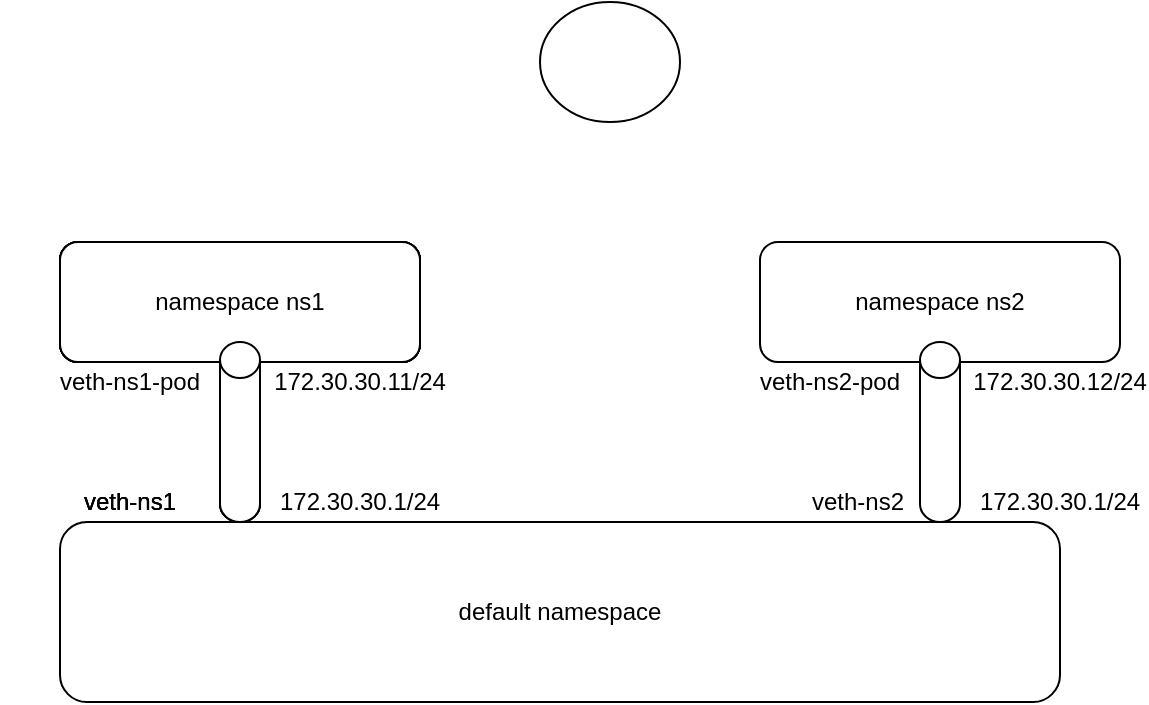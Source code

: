 <mxfile version="14.3.1" type="github" pages="2">
  <diagram id="Tiv4UOUQblU9HOOvh4kU" name="Page-1">
    <mxGraphModel dx="820" dy="908" grid="1" gridSize="10" guides="1" tooltips="1" connect="1" arrows="1" fold="1" page="1" pageScale="1" pageWidth="827" pageHeight="1169" math="0" shadow="0">
      <root>
        <mxCell id="0" />
        <mxCell id="1" parent="0" />
        <mxCell id="jZRcJ8IrThSqSdRFLLNY-1" value="namespace ns1" style="rounded=1;whiteSpace=wrap;html=1;" parent="1" vertex="1">
          <mxGeometry x="80" y="160" width="180" height="60" as="geometry" />
        </mxCell>
        <mxCell id="jZRcJ8IrThSqSdRFLLNY-3" value="namespace ns1" style="rounded=1;whiteSpace=wrap;html=1;" parent="1" vertex="1">
          <mxGeometry x="80" y="160" width="180" height="60" as="geometry" />
        </mxCell>
        <mxCell id="jZRcJ8IrThSqSdRFLLNY-4" value="namespace ns1" style="rounded=1;whiteSpace=wrap;html=1;" parent="1" vertex="1">
          <mxGeometry x="80" y="160" width="180" height="60" as="geometry" />
        </mxCell>
        <mxCell id="jZRcJ8IrThSqSdRFLLNY-5" value="default namespace" style="rounded=1;whiteSpace=wrap;html=1;" parent="1" vertex="1">
          <mxGeometry x="80" y="300" width="500" height="90" as="geometry" />
        </mxCell>
        <mxCell id="jZRcJ8IrThSqSdRFLLNY-2" value="" style="shape=cylinder3;whiteSpace=wrap;html=1;boundedLbl=1;backgroundOutline=1;size=9;" parent="1" vertex="1">
          <mxGeometry x="160" y="210" width="20" height="90" as="geometry" />
        </mxCell>
        <mxCell id="jZRcJ8IrThSqSdRFLLNY-6" value="namespace ns1" style="rounded=1;whiteSpace=wrap;html=1;" parent="1" vertex="1">
          <mxGeometry x="80" y="160" width="180" height="60" as="geometry" />
        </mxCell>
        <mxCell id="jZRcJ8IrThSqSdRFLLNY-7" value="" style="shape=cylinder3;whiteSpace=wrap;html=1;boundedLbl=1;backgroundOutline=1;size=9;" parent="1" vertex="1">
          <mxGeometry x="160" y="210" width="20" height="90" as="geometry" />
        </mxCell>
        <mxCell id="jZRcJ8IrThSqSdRFLLNY-8" value="namespace ns1" style="rounded=1;whiteSpace=wrap;html=1;" parent="1" vertex="1">
          <mxGeometry x="80" y="160" width="180" height="60" as="geometry" />
        </mxCell>
        <mxCell id="jZRcJ8IrThSqSdRFLLNY-9" value="" style="shape=cylinder3;whiteSpace=wrap;html=1;boundedLbl=1;backgroundOutline=1;size=9;" parent="1" vertex="1">
          <mxGeometry x="160" y="210" width="20" height="90" as="geometry" />
        </mxCell>
        <mxCell id="jZRcJ8IrThSqSdRFLLNY-10" value="namespace ns2" style="rounded=1;whiteSpace=wrap;html=1;" parent="1" vertex="1">
          <mxGeometry x="430" y="160" width="180" height="60" as="geometry" />
        </mxCell>
        <mxCell id="jZRcJ8IrThSqSdRFLLNY-11" value="" style="shape=cylinder3;whiteSpace=wrap;html=1;boundedLbl=1;backgroundOutline=1;size=9;" parent="1" vertex="1">
          <mxGeometry x="510" y="210" width="20" height="90" as="geometry" />
        </mxCell>
        <mxCell id="jZRcJ8IrThSqSdRFLLNY-12" value="veth-ns1-pod" style="text;html=1;strokeColor=none;fillColor=none;align=center;verticalAlign=middle;whiteSpace=wrap;rounded=0;" parent="1" vertex="1">
          <mxGeometry x="50" y="220" width="130" height="20" as="geometry" />
        </mxCell>
        <mxCell id="jZRcJ8IrThSqSdRFLLNY-17" value="veth-ns1" style="text;html=1;strokeColor=none;fillColor=none;align=center;verticalAlign=middle;whiteSpace=wrap;rounded=0;" parent="1" vertex="1">
          <mxGeometry x="50" y="280" width="130" height="20" as="geometry" />
        </mxCell>
        <mxCell id="jZRcJ8IrThSqSdRFLLNY-18" value="veth-ns1" style="text;html=1;strokeColor=none;fillColor=none;align=center;verticalAlign=middle;whiteSpace=wrap;rounded=0;" parent="1" vertex="1">
          <mxGeometry x="50" y="280" width="130" height="20" as="geometry" />
        </mxCell>
        <mxCell id="jZRcJ8IrThSqSdRFLLNY-19" value="veth-ns1" style="text;html=1;strokeColor=none;fillColor=none;align=center;verticalAlign=middle;whiteSpace=wrap;rounded=0;" parent="1" vertex="1">
          <mxGeometry x="50" y="280" width="130" height="20" as="geometry" />
        </mxCell>
        <mxCell id="jZRcJ8IrThSqSdRFLLNY-20" value="veth-ns2" style="text;html=1;strokeColor=none;fillColor=none;align=center;verticalAlign=middle;whiteSpace=wrap;rounded=0;" parent="1" vertex="1">
          <mxGeometry x="414" y="280" width="130" height="20" as="geometry" />
        </mxCell>
        <mxCell id="jZRcJ8IrThSqSdRFLLNY-23" value="veth-ns2-pod" style="text;html=1;strokeColor=none;fillColor=none;align=center;verticalAlign=middle;whiteSpace=wrap;rounded=0;" parent="1" vertex="1">
          <mxGeometry x="400" y="220" width="130" height="20" as="geometry" />
        </mxCell>
        <mxCell id="jZRcJ8IrThSqSdRFLLNY-24" value="172.30.30.1/24" style="text;html=1;strokeColor=none;fillColor=none;align=center;verticalAlign=middle;whiteSpace=wrap;rounded=0;" parent="1" vertex="1">
          <mxGeometry x="210" y="280" width="40" height="20" as="geometry" />
        </mxCell>
        <mxCell id="jZRcJ8IrThSqSdRFLLNY-28" value="172.30.30.1/24" style="text;html=1;strokeColor=none;fillColor=none;align=center;verticalAlign=middle;whiteSpace=wrap;rounded=0;" parent="1" vertex="1">
          <mxGeometry x="560" y="280" width="40" height="20" as="geometry" />
        </mxCell>
        <mxCell id="jZRcJ8IrThSqSdRFLLNY-29" value="172.30.30.12/24" style="text;html=1;strokeColor=none;fillColor=none;align=center;verticalAlign=middle;whiteSpace=wrap;rounded=0;" parent="1" vertex="1">
          <mxGeometry x="560" y="220" width="40" height="20" as="geometry" />
        </mxCell>
        <mxCell id="jZRcJ8IrThSqSdRFLLNY-30" value="172.30.30.11/24" style="text;html=1;strokeColor=none;fillColor=none;align=center;verticalAlign=middle;whiteSpace=wrap;rounded=0;" parent="1" vertex="1">
          <mxGeometry x="210" y="220" width="40" height="20" as="geometry" />
        </mxCell>
        <mxCell id="jZRcJ8IrThSqSdRFLLNY-95" value="" style="ellipse;whiteSpace=wrap;html=1;" parent="1" vertex="1">
          <mxGeometry x="320" y="40" width="70" height="60" as="geometry" />
        </mxCell>
      </root>
    </mxGraphModel>
  </diagram>
  <diagram id="ZoCzTPXXr3LZuX258wvF" name="Page-2">
    <mxGraphModel dx="820" dy="908" grid="1" gridSize="10" guides="1" tooltips="1" connect="1" arrows="1" fold="1" page="1" pageScale="1" pageWidth="827" pageHeight="1169" math="0" shadow="0">
      <root>
        <mxCell id="w9-Nfk4wjZAgXLQhWyRS-0" />
        <mxCell id="w9-Nfk4wjZAgXLQhWyRS-1" parent="w9-Nfk4wjZAgXLQhWyRS-0" />
        <mxCell id="est3S_r2JXPBFP_pKLwR-0" value="" style="group" parent="w9-Nfk4wjZAgXLQhWyRS-1" vertex="1" connectable="0">
          <mxGeometry x="110" y="460" width="510" height="350" as="geometry" />
        </mxCell>
        <mxCell id="est3S_r2JXPBFP_pKLwR-1" value="" style="shape=cylinder3;whiteSpace=wrap;html=1;boundedLbl=1;backgroundOutline=1;size=9;rotation=30;" parent="est3S_r2JXPBFP_pKLwR-0" vertex="1">
          <mxGeometry x="160.5" y="42.81" width="20" height="227.99" as="geometry" />
        </mxCell>
        <mxCell id="est3S_r2JXPBFP_pKLwR-2" value="pod 1" style="rounded=1;whiteSpace=wrap;html=1;" parent="est3S_r2JXPBFP_pKLwR-0" vertex="1">
          <mxGeometry x="55" width="70" height="60" as="geometry" />
        </mxCell>
        <mxCell id="est3S_r2JXPBFP_pKLwR-3" value="&lt;div&gt;Virtual Network foo_vn&lt;/div&gt;&lt;div&gt;172.30.30.0/24&lt;br&gt;&lt;/div&gt;" style="rounded=1;whiteSpace=wrap;html=1;" parent="est3S_r2JXPBFP_pKLwR-0" vertex="1">
          <mxGeometry y="260" width="500" height="90" as="geometry" />
        </mxCell>
        <mxCell id="est3S_r2JXPBFP_pKLwR-4" value="" style="shape=cylinder3;whiteSpace=wrap;html=1;boundedLbl=1;backgroundOutline=1;size=9;" parent="est3S_r2JXPBFP_pKLwR-0" vertex="1">
          <mxGeometry x="80" y="170" width="20" height="90" as="geometry" />
        </mxCell>
        <mxCell id="est3S_r2JXPBFP_pKLwR-5" value="" style="shape=cylinder3;whiteSpace=wrap;html=1;boundedLbl=1;backgroundOutline=1;size=9;" parent="est3S_r2JXPBFP_pKLwR-0" vertex="1">
          <mxGeometry x="80" y="50" width="20" height="210" as="geometry" />
        </mxCell>
        <mxCell id="est3S_r2JXPBFP_pKLwR-6" value="172.30.30.1/24" style="text;html=1;strokeColor=none;fillColor=none;align=center;verticalAlign=middle;whiteSpace=wrap;rounded=0;" parent="est3S_r2JXPBFP_pKLwR-0" vertex="1">
          <mxGeometry x="15" y="230" width="40" height="20" as="geometry" />
        </mxCell>
        <mxCell id="est3S_r2JXPBFP_pKLwR-7" value="172.30.30.11/24" style="text;html=1;strokeColor=none;fillColor=none;align=center;verticalAlign=middle;whiteSpace=wrap;rounded=0;" parent="est3S_r2JXPBFP_pKLwR-0" vertex="1">
          <mxGeometry x="125" y="60" width="40" height="20" as="geometry" />
        </mxCell>
        <mxCell id="est3S_r2JXPBFP_pKLwR-8" value="" style="shape=sumEllipse;perimeter=ellipsePerimeter;whiteSpace=wrap;html=1;backgroundOutline=1;" parent="est3S_r2JXPBFP_pKLwR-0" vertex="1">
          <mxGeometry x="80" y="250" width="60" height="50" as="geometry" />
        </mxCell>
        <mxCell id="est3S_r2JXPBFP_pKLwR-9" value="172.30.30.1/24" style="text;html=1;strokeColor=none;fillColor=none;align=center;verticalAlign=middle;whiteSpace=wrap;rounded=0;" parent="est3S_r2JXPBFP_pKLwR-0" vertex="1">
          <mxGeometry x="170" y="230" width="40" height="20" as="geometry" />
        </mxCell>
        <mxCell id="est3S_r2JXPBFP_pKLwR-10" value="pod 2" style="rounded=1;whiteSpace=wrap;html=1;" parent="est3S_r2JXPBFP_pKLwR-0" vertex="1">
          <mxGeometry x="200" width="70" height="60" as="geometry" />
        </mxCell>
        <mxCell id="est3S_r2JXPBFP_pKLwR-11" value="172.30.30.12/24" style="text;html=1;strokeColor=none;fillColor=none;align=center;verticalAlign=middle;whiteSpace=wrap;rounded=0;" parent="est3S_r2JXPBFP_pKLwR-0" vertex="1">
          <mxGeometry x="264" y="60" width="40" height="20" as="geometry" />
        </mxCell>
        <mxCell id="est3S_r2JXPBFP_pKLwR-12" value="pod 1" style="rounded=1;whiteSpace=wrap;html=1;" parent="est3S_r2JXPBFP_pKLwR-0" vertex="1">
          <mxGeometry x="395" width="70" height="60" as="geometry" />
        </mxCell>
        <mxCell id="est3S_r2JXPBFP_pKLwR-13" value="" style="shape=cylinder3;whiteSpace=wrap;html=1;boundedLbl=1;backgroundOutline=1;size=9;" parent="est3S_r2JXPBFP_pKLwR-0" vertex="1">
          <mxGeometry x="420" y="50" width="20" height="210" as="geometry" />
        </mxCell>
        <mxCell id="est3S_r2JXPBFP_pKLwR-14" value="172.30.30.1/24" style="text;html=1;strokeColor=none;fillColor=none;align=center;verticalAlign=middle;whiteSpace=wrap;rounded=0;" parent="est3S_r2JXPBFP_pKLwR-0" vertex="1">
          <mxGeometry x="355" y="230" width="40" height="20" as="geometry" />
        </mxCell>
        <mxCell id="est3S_r2JXPBFP_pKLwR-15" value="" style="shape=sumEllipse;perimeter=ellipsePerimeter;whiteSpace=wrap;html=1;backgroundOutline=1;" parent="est3S_r2JXPBFP_pKLwR-0" vertex="1">
          <mxGeometry x="420" y="250" width="60" height="50" as="geometry" />
        </mxCell>
        <mxCell id="est3S_r2JXPBFP_pKLwR-16" value="172.30.30.12/24" style="text;html=1;strokeColor=none;fillColor=none;align=center;verticalAlign=middle;whiteSpace=wrap;rounded=0;" parent="est3S_r2JXPBFP_pKLwR-0" vertex="1">
          <mxGeometry x="264" y="60" width="40" height="20" as="geometry" />
        </mxCell>
        <mxCell id="est3S_r2JXPBFP_pKLwR-17" value="172.30.30.13/24" style="text;html=1;strokeColor=none;fillColor=none;align=center;verticalAlign=middle;whiteSpace=wrap;rounded=0;" parent="est3S_r2JXPBFP_pKLwR-0" vertex="1">
          <mxGeometry x="470" y="60" width="40" height="20" as="geometry" />
        </mxCell>
        <mxCell id="est3S_r2JXPBFP_pKLwR-18" value="vrouter" style="text;html=1;strokeColor=none;fillColor=none;align=center;verticalAlign=middle;whiteSpace=wrap;rounded=0;" parent="est3S_r2JXPBFP_pKLwR-0" vertex="1">
          <mxGeometry x="90" y="300" width="40" height="20" as="geometry" />
        </mxCell>
        <mxCell id="est3S_r2JXPBFP_pKLwR-19" value="vrouter" style="text;html=1;strokeColor=none;fillColor=none;align=center;verticalAlign=middle;whiteSpace=wrap;rounded=0;" parent="est3S_r2JXPBFP_pKLwR-0" vertex="1">
          <mxGeometry x="430" y="300" width="40" height="20" as="geometry" />
        </mxCell>
      </root>
    </mxGraphModel>
  </diagram>
</mxfile>
